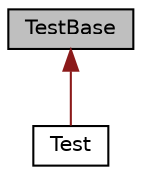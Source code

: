 digraph "TestBase"
{
  edge [fontname="Helvetica",fontsize="10",labelfontname="Helvetica",labelfontsize="10"];
  node [fontname="Helvetica",fontsize="10",shape=record];
  Node0 [label="TestBase",height=0.2,width=0.4,color="black", fillcolor="grey75", style="filled", fontcolor="black"];
  Node0 -> Node1 [dir="back",color="firebrick4",fontsize="10",style="solid"];
  Node1 [label="Test",height=0.2,width=0.4,color="black", fillcolor="white", style="filled",URL="$class_test.html",tooltip="The class responsible for twst pipeline. "];
}
